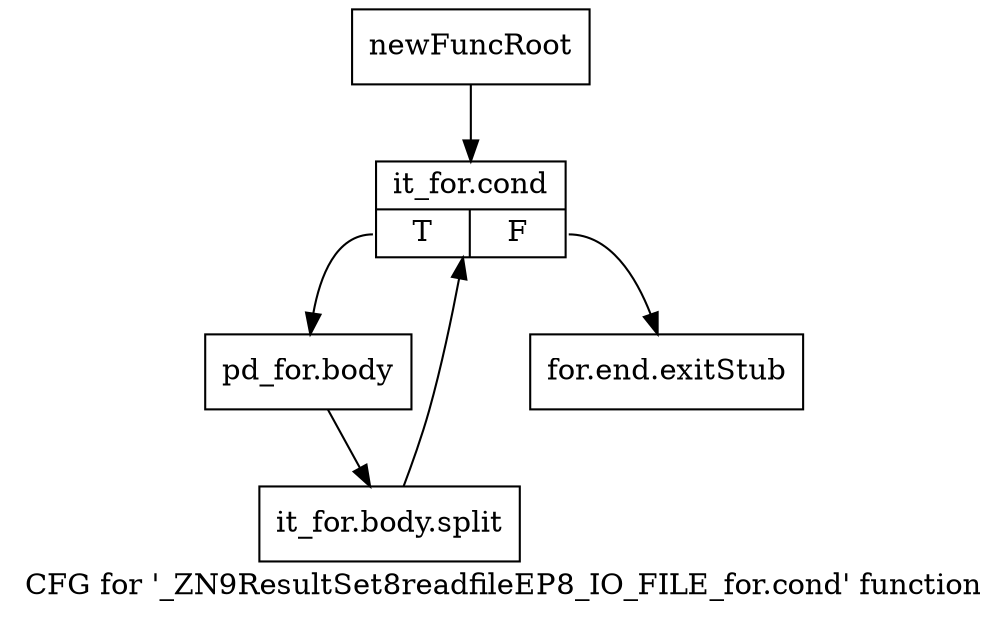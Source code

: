 digraph "CFG for '_ZN9ResultSet8readfileEP8_IO_FILE_for.cond' function" {
	label="CFG for '_ZN9ResultSet8readfileEP8_IO_FILE_for.cond' function";

	Node0x2600840 [shape=record,label="{newFuncRoot}"];
	Node0x2600840 -> Node0x26008e0;
	Node0x2600890 [shape=record,label="{for.end.exitStub}"];
	Node0x26008e0 [shape=record,label="{it_for.cond|{<s0>T|<s1>F}}"];
	Node0x26008e0:s0 -> Node0x2600930;
	Node0x26008e0:s1 -> Node0x2600890;
	Node0x2600930 [shape=record,label="{pd_for.body}"];
	Node0x2600930 -> Node0x266df30;
	Node0x266df30 [shape=record,label="{it_for.body.split}"];
	Node0x266df30 -> Node0x26008e0;
}
